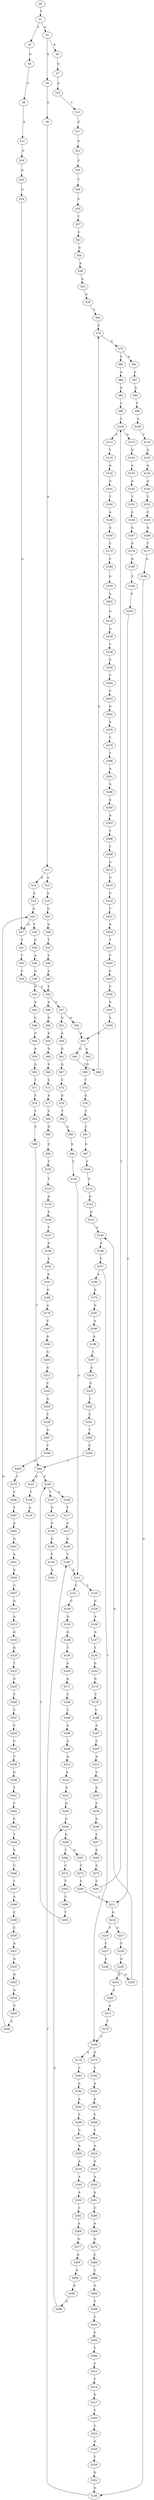 strict digraph  {
	S0 -> S1 [ label = T ];
	S1 -> S2 [ label = A ];
	S1 -> S3 [ label = C ];
	S2 -> S4 [ label = A ];
	S2 -> S5 [ label = G ];
	S3 -> S6 [ label = G ];
	S4 -> S7 [ label = G ];
	S5 -> S8 [ label = G ];
	S6 -> S9 [ label = G ];
	S7 -> S10 [ label = A ];
	S8 -> S11 [ label = A ];
	S9 -> S12 [ label = A ];
	S10 -> S13 [ label = C ];
	S11 -> S14 [ label = G ];
	S11 -> S15 [ label = A ];
	S12 -> S16 [ label = G ];
	S13 -> S17 [ label = G ];
	S14 -> S18 [ label = A ];
	S15 -> S19 [ label = A ];
	S16 -> S20 [ label = A ];
	S17 -> S21 [ label = G ];
	S18 -> S22 [ label = G ];
	S19 -> S23 [ label = G ];
	S20 -> S24 [ label = G ];
	S21 -> S25 [ label = C ];
	S22 -> S26 [ label = T ];
	S22 -> S27 [ label = G ];
	S23 -> S28 [ label = G ];
	S24 -> S27 [ label = G ];
	S25 -> S29 [ label = T ];
	S26 -> S30 [ label = C ];
	S27 -> S31 [ label = T ];
	S28 -> S32 [ label = T ];
	S29 -> S33 [ label = C ];
	S30 -> S34 [ label = A ];
	S31 -> S35 [ label = C ];
	S32 -> S36 [ label = C ];
	S33 -> S37 [ label = T ];
	S34 -> S38 [ label = G ];
	S35 -> S39 [ label = C ];
	S36 -> S40 [ label = C ];
	S37 -> S41 [ label = C ];
	S38 -> S42 [ label = G ];
	S39 -> S43 [ label = C ];
	S40 -> S43 [ label = C ];
	S41 -> S44 [ label = G ];
	S42 -> S45 [ label = A ];
	S43 -> S46 [ label = A ];
	S43 -> S47 [ label = G ];
	S44 -> S48 [ label = A ];
	S45 -> S49 [ label = C ];
	S46 -> S50 [ label = G ];
	S47 -> S51 [ label = G ];
	S47 -> S52 [ label = A ];
	S48 -> S53 [ label = A ];
	S49 -> S54 [ label = C ];
	S50 -> S55 [ label = A ];
	S51 -> S56 [ label = A ];
	S52 -> S57 [ label = A ];
	S53 -> S58 [ label = G ];
	S54 -> S59 [ label = A ];
	S55 -> S60 [ label = G ];
	S56 -> S61 [ label = G ];
	S57 -> S62 [ label = A ];
	S57 -> S63 [ label = G ];
	S58 -> S64 [ label = T ];
	S59 -> S65 [ label = G ];
	S60 -> S66 [ label = C ];
	S61 -> S67 [ label = G ];
	S62 -> S68 [ label = G ];
	S63 -> S69 [ label = T ];
	S64 -> S70 [ label = C ];
	S65 -> S71 [ label = T ];
	S66 -> S72 [ label = C ];
	S67 -> S73 [ label = C ];
	S68 -> S74 [ label = T ];
	S69 -> S70 [ label = C ];
	S70 -> S75 [ label = G ];
	S71 -> S76 [ label = C ];
	S72 -> S77 [ label = A ];
	S73 -> S78 [ label = G ];
	S74 -> S79 [ label = G ];
	S75 -> S80 [ label = C ];
	S75 -> S81 [ label = A ];
	S76 -> S82 [ label = T ];
	S77 -> S83 [ label = C ];
	S78 -> S84 [ label = T ];
	S79 -> S85 [ label = T ];
	S80 -> S86 [ label = G ];
	S81 -> S87 [ label = G ];
	S82 -> S88 [ label = C ];
	S83 -> S89 [ label = G ];
	S84 -> S90 [ label = G ];
	S85 -> S91 [ label = C ];
	S86 -> S92 [ label = G ];
	S87 -> S93 [ label = G ];
	S88 -> S94 [ label = T ];
	S89 -> S95 [ label = G ];
	S90 -> S96 [ label = G ];
	S91 -> S97 [ label = G ];
	S92 -> S98 [ label = C ];
	S93 -> S99 [ label = T ];
	S94 -> S100 [ label = C ];
	S94 -> S101 [ label = G ];
	S95 -> S102 [ label = T ];
	S96 -> S103 [ label = T ];
	S97 -> S104 [ label = T ];
	S98 -> S105 [ label = T ];
	S99 -> S106 [ label = A ];
	S100 -> S107 [ label = T ];
	S100 -> S108 [ label = G ];
	S101 -> S109 [ label = T ];
	S102 -> S110 [ label = T ];
	S103 -> S111 [ label = A ];
	S104 -> S112 [ label = C ];
	S105 -> S113 [ label = A ];
	S105 -> S114 [ label = G ];
	S106 -> S115 [ label = T ];
	S107 -> S116 [ label = G ];
	S108 -> S117 [ label = T ];
	S109 -> S118 [ label = A ];
	S110 -> S119 [ label = A ];
	S111 -> S120 [ label = T ];
	S111 -> S121 [ label = C ];
	S112 -> S122 [ label = G ];
	S113 -> S123 [ label = T ];
	S114 -> S124 [ label = G ];
	S115 -> S125 [ label = A ];
	S116 -> S126 [ label = A ];
	S117 -> S127 [ label = G ];
	S119 -> S128 [ label = C ];
	S120 -> S129 [ label = G ];
	S121 -> S130 [ label = C ];
	S122 -> S131 [ label = G ];
	S123 -> S132 [ label = A ];
	S124 -> S133 [ label = A ];
	S125 -> S134 [ label = A ];
	S126 -> S135 [ label = G ];
	S127 -> S136 [ label = G ];
	S128 -> S137 [ label = T ];
	S129 -> S138 [ label = A ];
	S130 -> S139 [ label = G ];
	S131 -> S140 [ label = A ];
	S132 -> S141 [ label = G ];
	S133 -> S142 [ label = A ];
	S134 -> S143 [ label = G ];
	S135 -> S144 [ label = T ];
	S136 -> S145 [ label = T ];
	S137 -> S146 [ label = G ];
	S138 -> S147 [ label = G ];
	S139 -> S148 [ label = G ];
	S140 -> S149 [ label = A ];
	S141 -> S150 [ label = T ];
	S142 -> S151 [ label = T ];
	S143 -> S152 [ label = T ];
	S144 -> S153 [ label = A ];
	S145 -> S111 [ label = A ];
	S146 -> S154 [ label = C ];
	S147 -> S155 [ label = C ];
	S148 -> S156 [ label = T ];
	S149 -> S157 [ label = C ];
	S150 -> S158 [ label = A ];
	S151 -> S159 [ label = G ];
	S152 -> S160 [ label = C ];
	S154 -> S161 [ label = A ];
	S155 -> S162 [ label = G ];
	S156 -> S163 [ label = G ];
	S157 -> S164 [ label = A ];
	S157 -> S165 [ label = T ];
	S158 -> S166 [ label = G ];
	S159 -> S167 [ label = G ];
	S160 -> S168 [ label = G ];
	S161 -> S169 [ label = G ];
	S162 -> S170 [ label = G ];
	S163 -> S171 [ label = G ];
	S164 -> S172 [ label = G ];
	S165 -> S173 [ label = G ];
	S165 -> S174 [ label = A ];
	S166 -> S175 [ label = C ];
	S167 -> S176 [ label = G ];
	S168 -> S177 [ label = T ];
	S169 -> S178 [ label = A ];
	S170 -> S179 [ label = T ];
	S171 -> S180 [ label = T ];
	S172 -> S181 [ label = G ];
	S173 -> S182 [ label = C ];
	S174 -> S183 [ label = C ];
	S175 -> S184 [ label = C ];
	S176 -> S185 [ label = G ];
	S177 -> S186 [ label = G ];
	S178 -> S187 [ label = C ];
	S179 -> S188 [ label = C ];
	S180 -> S189 [ label = T ];
	S181 -> S190 [ label = A ];
	S182 -> S191 [ label = A ];
	S183 -> S192 [ label = A ];
	S184 -> S193 [ label = G ];
	S185 -> S194 [ label = T ];
	S186 -> S195 [ label = G ];
	S187 -> S196 [ label = G ];
	S188 -> S197 [ label = G ];
	S189 -> S198 [ label = A ];
	S190 -> S199 [ label = A ];
	S191 -> S200 [ label = A ];
	S192 -> S201 [ label = A ];
	S193 -> S202 [ label = A ];
	S194 -> S203 [ label = C ];
	S195 -> S145 [ label = T ];
	S196 -> S204 [ label = G ];
	S197 -> S205 [ label = C ];
	S198 -> S206 [ label = G ];
	S199 -> S207 [ label = T ];
	S200 -> S208 [ label = C ];
	S201 -> S209 [ label = C ];
	S202 -> S210 [ label = A ];
	S203 -> S211 [ label = C ];
	S204 -> S212 [ label = A ];
	S205 -> S213 [ label = A ];
	S206 -> S214 [ label = A ];
	S207 -> S215 [ label = A ];
	S208 -> S216 [ label = C ];
	S209 -> S217 [ label = G ];
	S210 -> S218 [ label = A ];
	S211 -> S219 [ label = G ];
	S212 -> S220 [ label = C ];
	S213 -> S221 [ label = C ];
	S214 -> S222 [ label = A ];
	S215 -> S223 [ label = G ];
	S216 -> S224 [ label = A ];
	S217 -> S225 [ label = A ];
	S218 -> S226 [ label = C ];
	S219 -> S227 [ label = C ];
	S219 -> S228 [ label = T ];
	S220 -> S229 [ label = A ];
	S221 -> S230 [ label = G ];
	S222 -> S231 [ label = G ];
	S223 -> S232 [ label = T ];
	S224 -> S233 [ label = G ];
	S225 -> S234 [ label = A ];
	S226 -> S235 [ label = C ];
	S227 -> S236 [ label = C ];
	S228 -> S237 [ label = C ];
	S229 -> S238 [ label = C ];
	S230 -> S239 [ label = C ];
	S231 -> S240 [ label = G ];
	S232 -> S241 [ label = C ];
	S233 -> S242 [ label = A ];
	S234 -> S243 [ label = A ];
	S235 -> S244 [ label = C ];
	S236 -> S245 [ label = G ];
	S237 -> S246 [ label = G ];
	S238 -> S247 [ label = A ];
	S239 -> S248 [ label = G ];
	S240 -> S249 [ label = G ];
	S241 -> S250 [ label = T ];
	S242 -> S251 [ label = A ];
	S243 -> S252 [ label = A ];
	S244 -> S253 [ label = C ];
	S245 -> S254 [ label = G ];
	S246 -> S255 [ label = G ];
	S247 -> S256 [ label = C ];
	S248 -> S257 [ label = C ];
	S249 -> S258 [ label = G ];
	S250 -> S259 [ label = C ];
	S251 -> S260 [ label = C ];
	S252 -> S261 [ label = C ];
	S253 -> S262 [ label = G ];
	S254 -> S263 [ label = A ];
	S255 -> S140 [ label = A ];
	S256 -> S264 [ label = C ];
	S257 -> S265 [ label = G ];
	S258 -> S266 [ label = T ];
	S258 -> S267 [ label = G ];
	S259 -> S94 [ label = T ];
	S260 -> S268 [ label = A ];
	S261 -> S269 [ label = A ];
	S262 -> S270 [ label = A ];
	S263 -> S271 [ label = A ];
	S264 -> S272 [ label = T ];
	S265 -> S273 [ label = G ];
	S266 -> S274 [ label = C ];
	S267 -> S275 [ label = T ];
	S268 -> S276 [ label = G ];
	S269 -> S277 [ label = G ];
	S270 -> S278 [ label = C ];
	S271 -> S279 [ label = C ];
	S272 -> S280 [ label = C ];
	S273 -> S281 [ label = C ];
	S274 -> S282 [ label = T ];
	S275 -> S283 [ label = C ];
	S276 -> S284 [ label = C ];
	S277 -> S285 [ label = A ];
	S278 -> S286 [ label = T ];
	S279 -> S165 [ label = T ];
	S280 -> S287 [ label = T ];
	S281 -> S105 [ label = T ];
	S282 -> S288 [ label = C ];
	S283 -> S211 [ label = C ];
	S284 -> S289 [ label = C ];
	S285 -> S290 [ label = A ];
	S286 -> S291 [ label = A ];
	S287 -> S292 [ label = A ];
	S288 -> S293 [ label = T ];
	S289 -> S294 [ label = G ];
	S290 -> S295 [ label = G ];
	S291 -> S296 [ label = G ];
	S292 -> S297 [ label = G ];
	S293 -> S100 [ label = C ];
	S294 -> S298 [ label = T ];
	S295 -> S299 [ label = G ];
	S296 -> S300 [ label = A ];
	S297 -> S301 [ label = A ];
	S298 -> S302 [ label = C ];
	S299 -> S249 [ label = G ];
	S300 -> S303 [ label = A ];
	S301 -> S304 [ label = A ];
	S302 -> S305 [ label = C ];
	S303 -> S306 [ label = T ];
	S304 -> S307 [ label = C ];
	S305 -> S308 [ label = T ];
	S306 -> S309 [ label = C ];
	S307 -> S310 [ label = G ];
	S308 -> S311 [ label = C ];
	S309 -> S312 [ label = G ];
	S310 -> S313 [ label = A ];
	S311 -> S314 [ label = T ];
	S312 -> S315 [ label = G ];
	S313 -> S316 [ label = G ];
	S314 -> S317 [ label = G ];
	S315 -> S318 [ label = G ];
	S316 -> S319 [ label = G ];
	S317 -> S320 [ label = T ];
	S318 -> S321 [ label = T ];
	S319 -> S322 [ label = T ];
	S320 -> S323 [ label = C ];
	S321 -> S324 [ label = A ];
	S322 -> S325 [ label = G ];
	S323 -> S326 [ label = G ];
	S324 -> S327 [ label = T ];
	S325 -> S328 [ label = T ];
	S326 -> S329 [ label = T ];
	S327 -> S330 [ label = C ];
	S328 -> S331 [ label = C ];
	S329 -> S332 [ label = G ];
	S330 -> S333 [ label = C ];
	S331 -> S334 [ label = C ];
	S332 -> S195 [ label = G ];
	S333 -> S335 [ label = C ];
	S334 -> S336 [ label = C ];
	S335 -> S337 [ label = G ];
	S336 -> S338 [ label = T ];
	S337 -> S339 [ label = A ];
	S338 -> S340 [ label = G ];
	S339 -> S57 [ label = A ];
	S340 -> S341 [ label = T ];
	S341 -> S342 [ label = C ];
	S342 -> S343 [ label = C ];
	S343 -> S344 [ label = T ];
	S344 -> S345 [ label = A ];
	S345 -> S346 [ label = C ];
	S346 -> S347 [ label = T ];
	S347 -> S348 [ label = A ];
	S348 -> S349 [ label = C ];
	S349 -> S350 [ label = C ];
	S350 -> S351 [ label = A ];
	S351 -> S352 [ label = G ];
	S352 -> S353 [ label = G ];
	S353 -> S354 [ label = A ];
	S354 -> S355 [ label = G ];
	S355 -> S356 [ label = A ];
	S356 -> S22 [ label = G ];
}
